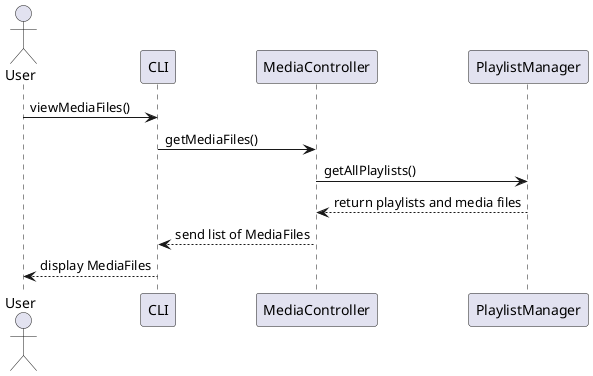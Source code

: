 @startuml
actor User
participant "CLI" as CLI
participant "MediaController" as MediaCtrl
participant "PlaylistManager" as PlaylistMgr

User -> CLI : viewMediaFiles()
CLI -> MediaCtrl : getMediaFiles()
MediaCtrl -> PlaylistMgr : getAllPlaylists()
PlaylistMgr --> MediaCtrl : return playlists and media files
MediaCtrl --> CLI : send list of MediaFiles
CLI --> User : display MediaFiles
@enduml
